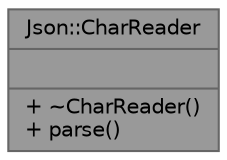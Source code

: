digraph "Json::CharReader"
{
 // LATEX_PDF_SIZE
  bgcolor="transparent";
  edge [fontname=Helvetica,fontsize=10,labelfontname=Helvetica,labelfontsize=10];
  node [fontname=Helvetica,fontsize=10,shape=box,height=0.2,width=0.4];
  Node1 [shape=record,label="{Json::CharReader\n||+ ~CharReader()\l+ parse()\l}",height=0.2,width=0.4,color="gray40", fillcolor="grey60", style="filled", fontcolor="black",tooltip="Interface for reading JSON from a char array."];
}
